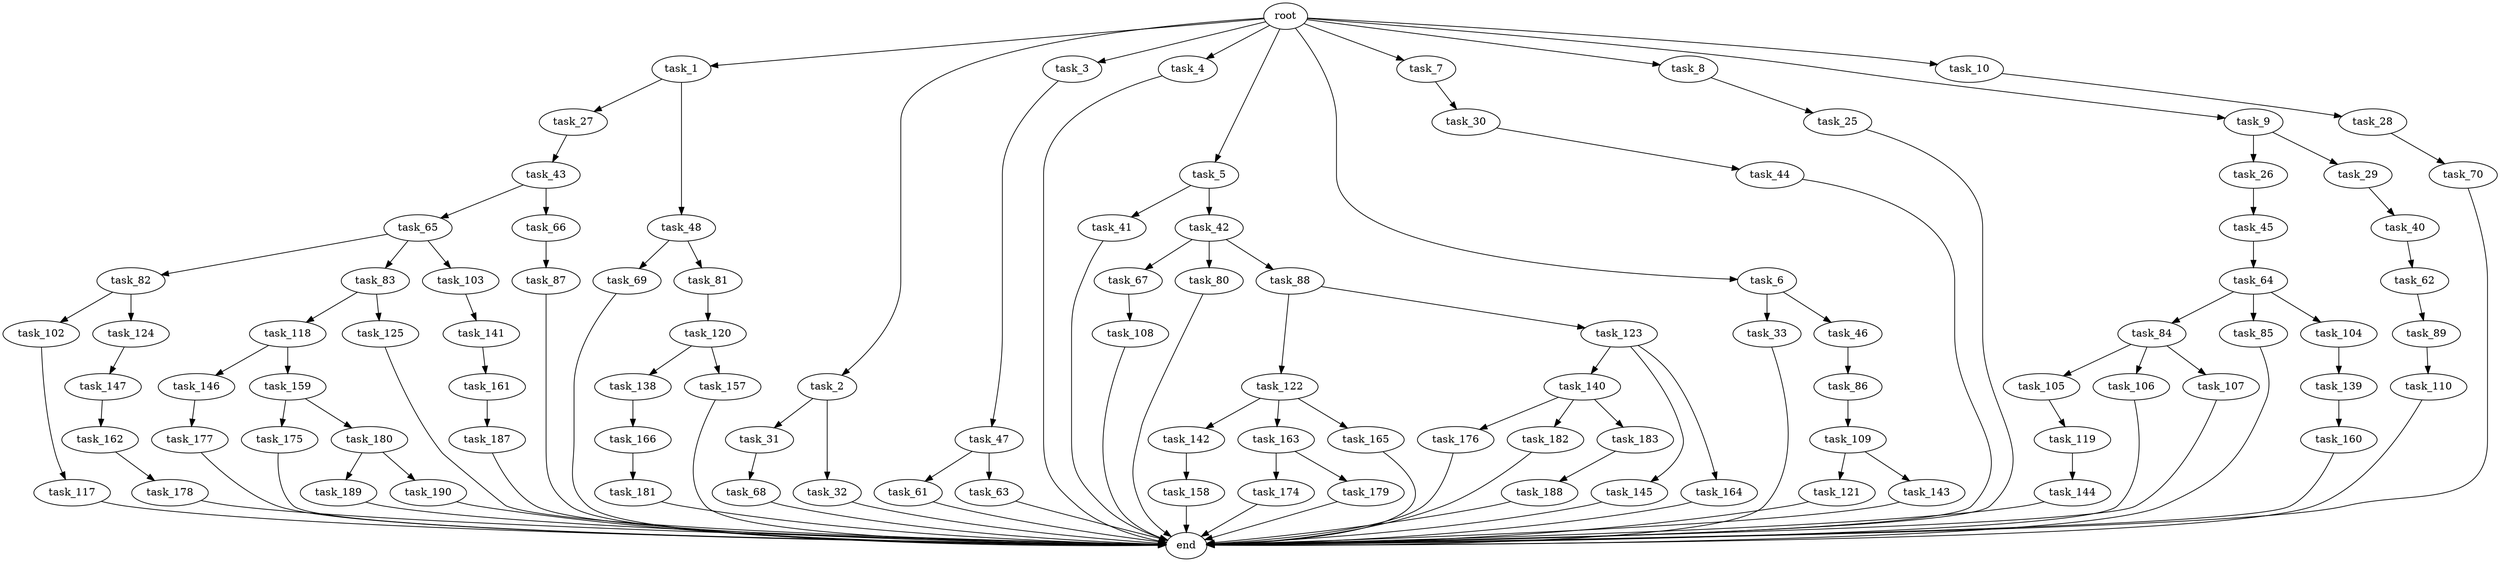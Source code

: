 digraph G {
  root [size="0.000000"];
  task_1 [size="1.024000"];
  task_2 [size="1.024000"];
  task_3 [size="1.024000"];
  task_4 [size="1.024000"];
  task_5 [size="1.024000"];
  task_6 [size="1.024000"];
  task_7 [size="1.024000"];
  task_8 [size="1.024000"];
  task_9 [size="1.024000"];
  task_10 [size="1.024000"];
  task_25 [size="137438953.472000"];
  task_26 [size="695784701.952000"];
  task_27 [size="214748364.800000"];
  task_28 [size="309237645.312000"];
  task_29 [size="695784701.952000"];
  task_30 [size="137438953.472000"];
  task_31 [size="309237645.312000"];
  task_32 [size="309237645.312000"];
  task_33 [size="34359738.368000"];
  task_40 [size="420906795.008000"];
  task_41 [size="77309411.328000"];
  task_42 [size="77309411.328000"];
  task_43 [size="420906795.008000"];
  task_44 [size="858993459.200000"];
  task_45 [size="420906795.008000"];
  task_46 [size="34359738.368000"];
  task_47 [size="309237645.312000"];
  task_48 [size="214748364.800000"];
  task_61 [size="309237645.312000"];
  task_62 [size="695784701.952000"];
  task_63 [size="309237645.312000"];
  task_64 [size="214748364.800000"];
  task_65 [size="214748364.800000"];
  task_66 [size="214748364.800000"];
  task_67 [size="34359738.368000"];
  task_68 [size="214748364.800000"];
  task_69 [size="420906795.008000"];
  task_70 [size="137438953.472000"];
  task_80 [size="34359738.368000"];
  task_81 [size="420906795.008000"];
  task_82 [size="858993459.200000"];
  task_83 [size="858993459.200000"];
  task_84 [size="77309411.328000"];
  task_85 [size="77309411.328000"];
  task_86 [size="420906795.008000"];
  task_87 [size="77309411.328000"];
  task_88 [size="34359738.368000"];
  task_89 [size="695784701.952000"];
  task_102 [size="549755813.888000"];
  task_103 [size="858993459.200000"];
  task_104 [size="77309411.328000"];
  task_105 [size="309237645.312000"];
  task_106 [size="309237645.312000"];
  task_107 [size="309237645.312000"];
  task_108 [size="420906795.008000"];
  task_109 [size="549755813.888000"];
  task_110 [size="214748364.800000"];
  task_117 [size="34359738.368000"];
  task_118 [size="77309411.328000"];
  task_119 [size="695784701.952000"];
  task_120 [size="858993459.200000"];
  task_121 [size="549755813.888000"];
  task_122 [size="549755813.888000"];
  task_123 [size="549755813.888000"];
  task_124 [size="549755813.888000"];
  task_125 [size="77309411.328000"];
  task_138 [size="77309411.328000"];
  task_139 [size="549755813.888000"];
  task_140 [size="420906795.008000"];
  task_141 [size="420906795.008000"];
  task_142 [size="858993459.200000"];
  task_143 [size="549755813.888000"];
  task_144 [size="77309411.328000"];
  task_145 [size="420906795.008000"];
  task_146 [size="858993459.200000"];
  task_147 [size="858993459.200000"];
  task_157 [size="77309411.328000"];
  task_158 [size="137438953.472000"];
  task_159 [size="858993459.200000"];
  task_160 [size="549755813.888000"];
  task_161 [size="34359738.368000"];
  task_162 [size="214748364.800000"];
  task_163 [size="858993459.200000"];
  task_164 [size="420906795.008000"];
  task_165 [size="858993459.200000"];
  task_166 [size="420906795.008000"];
  task_174 [size="858993459.200000"];
  task_175 [size="34359738.368000"];
  task_176 [size="77309411.328000"];
  task_177 [size="420906795.008000"];
  task_178 [size="549755813.888000"];
  task_179 [size="858993459.200000"];
  task_180 [size="34359738.368000"];
  task_181 [size="309237645.312000"];
  task_182 [size="77309411.328000"];
  task_183 [size="77309411.328000"];
  task_187 [size="858993459.200000"];
  task_188 [size="309237645.312000"];
  task_189 [size="137438953.472000"];
  task_190 [size="137438953.472000"];
  end [size="0.000000"];

  root -> task_1 [size="1.000000"];
  root -> task_2 [size="1.000000"];
  root -> task_3 [size="1.000000"];
  root -> task_4 [size="1.000000"];
  root -> task_5 [size="1.000000"];
  root -> task_6 [size="1.000000"];
  root -> task_7 [size="1.000000"];
  root -> task_8 [size="1.000000"];
  root -> task_9 [size="1.000000"];
  root -> task_10 [size="1.000000"];
  task_1 -> task_27 [size="209715200.000000"];
  task_1 -> task_48 [size="209715200.000000"];
  task_2 -> task_31 [size="301989888.000000"];
  task_2 -> task_32 [size="301989888.000000"];
  task_3 -> task_47 [size="301989888.000000"];
  task_4 -> end [size="1.000000"];
  task_5 -> task_41 [size="75497472.000000"];
  task_5 -> task_42 [size="75497472.000000"];
  task_6 -> task_33 [size="33554432.000000"];
  task_6 -> task_46 [size="33554432.000000"];
  task_7 -> task_30 [size="134217728.000000"];
  task_8 -> task_25 [size="134217728.000000"];
  task_9 -> task_26 [size="679477248.000000"];
  task_9 -> task_29 [size="679477248.000000"];
  task_10 -> task_28 [size="301989888.000000"];
  task_25 -> end [size="1.000000"];
  task_26 -> task_45 [size="411041792.000000"];
  task_27 -> task_43 [size="411041792.000000"];
  task_28 -> task_70 [size="134217728.000000"];
  task_29 -> task_40 [size="411041792.000000"];
  task_30 -> task_44 [size="838860800.000000"];
  task_31 -> task_68 [size="209715200.000000"];
  task_32 -> end [size="1.000000"];
  task_33 -> end [size="1.000000"];
  task_40 -> task_62 [size="679477248.000000"];
  task_41 -> end [size="1.000000"];
  task_42 -> task_67 [size="33554432.000000"];
  task_42 -> task_80 [size="33554432.000000"];
  task_42 -> task_88 [size="33554432.000000"];
  task_43 -> task_65 [size="209715200.000000"];
  task_43 -> task_66 [size="209715200.000000"];
  task_44 -> end [size="1.000000"];
  task_45 -> task_64 [size="209715200.000000"];
  task_46 -> task_86 [size="411041792.000000"];
  task_47 -> task_61 [size="301989888.000000"];
  task_47 -> task_63 [size="301989888.000000"];
  task_48 -> task_69 [size="411041792.000000"];
  task_48 -> task_81 [size="411041792.000000"];
  task_61 -> end [size="1.000000"];
  task_62 -> task_89 [size="679477248.000000"];
  task_63 -> end [size="1.000000"];
  task_64 -> task_84 [size="75497472.000000"];
  task_64 -> task_85 [size="75497472.000000"];
  task_64 -> task_104 [size="75497472.000000"];
  task_65 -> task_82 [size="838860800.000000"];
  task_65 -> task_83 [size="838860800.000000"];
  task_65 -> task_103 [size="838860800.000000"];
  task_66 -> task_87 [size="75497472.000000"];
  task_67 -> task_108 [size="411041792.000000"];
  task_68 -> end [size="1.000000"];
  task_69 -> end [size="1.000000"];
  task_70 -> end [size="1.000000"];
  task_80 -> end [size="1.000000"];
  task_81 -> task_120 [size="838860800.000000"];
  task_82 -> task_102 [size="536870912.000000"];
  task_82 -> task_124 [size="536870912.000000"];
  task_83 -> task_118 [size="75497472.000000"];
  task_83 -> task_125 [size="75497472.000000"];
  task_84 -> task_105 [size="301989888.000000"];
  task_84 -> task_106 [size="301989888.000000"];
  task_84 -> task_107 [size="301989888.000000"];
  task_85 -> end [size="1.000000"];
  task_86 -> task_109 [size="536870912.000000"];
  task_87 -> end [size="1.000000"];
  task_88 -> task_122 [size="536870912.000000"];
  task_88 -> task_123 [size="536870912.000000"];
  task_89 -> task_110 [size="209715200.000000"];
  task_102 -> task_117 [size="33554432.000000"];
  task_103 -> task_141 [size="411041792.000000"];
  task_104 -> task_139 [size="536870912.000000"];
  task_105 -> task_119 [size="679477248.000000"];
  task_106 -> end [size="1.000000"];
  task_107 -> end [size="1.000000"];
  task_108 -> end [size="1.000000"];
  task_109 -> task_121 [size="536870912.000000"];
  task_109 -> task_143 [size="536870912.000000"];
  task_110 -> end [size="1.000000"];
  task_117 -> end [size="1.000000"];
  task_118 -> task_146 [size="838860800.000000"];
  task_118 -> task_159 [size="838860800.000000"];
  task_119 -> task_144 [size="75497472.000000"];
  task_120 -> task_138 [size="75497472.000000"];
  task_120 -> task_157 [size="75497472.000000"];
  task_121 -> end [size="1.000000"];
  task_122 -> task_142 [size="838860800.000000"];
  task_122 -> task_163 [size="838860800.000000"];
  task_122 -> task_165 [size="838860800.000000"];
  task_123 -> task_140 [size="411041792.000000"];
  task_123 -> task_145 [size="411041792.000000"];
  task_123 -> task_164 [size="411041792.000000"];
  task_124 -> task_147 [size="838860800.000000"];
  task_125 -> end [size="1.000000"];
  task_138 -> task_166 [size="411041792.000000"];
  task_139 -> task_160 [size="536870912.000000"];
  task_140 -> task_176 [size="75497472.000000"];
  task_140 -> task_182 [size="75497472.000000"];
  task_140 -> task_183 [size="75497472.000000"];
  task_141 -> task_161 [size="33554432.000000"];
  task_142 -> task_158 [size="134217728.000000"];
  task_143 -> end [size="1.000000"];
  task_144 -> end [size="1.000000"];
  task_145 -> end [size="1.000000"];
  task_146 -> task_177 [size="411041792.000000"];
  task_147 -> task_162 [size="209715200.000000"];
  task_157 -> end [size="1.000000"];
  task_158 -> end [size="1.000000"];
  task_159 -> task_175 [size="33554432.000000"];
  task_159 -> task_180 [size="33554432.000000"];
  task_160 -> end [size="1.000000"];
  task_161 -> task_187 [size="838860800.000000"];
  task_162 -> task_178 [size="536870912.000000"];
  task_163 -> task_174 [size="838860800.000000"];
  task_163 -> task_179 [size="838860800.000000"];
  task_164 -> end [size="1.000000"];
  task_165 -> end [size="1.000000"];
  task_166 -> task_181 [size="301989888.000000"];
  task_174 -> end [size="1.000000"];
  task_175 -> end [size="1.000000"];
  task_176 -> end [size="1.000000"];
  task_177 -> end [size="1.000000"];
  task_178 -> end [size="1.000000"];
  task_179 -> end [size="1.000000"];
  task_180 -> task_189 [size="134217728.000000"];
  task_180 -> task_190 [size="134217728.000000"];
  task_181 -> end [size="1.000000"];
  task_182 -> end [size="1.000000"];
  task_183 -> task_188 [size="301989888.000000"];
  task_187 -> end [size="1.000000"];
  task_188 -> end [size="1.000000"];
  task_189 -> end [size="1.000000"];
  task_190 -> end [size="1.000000"];
}
